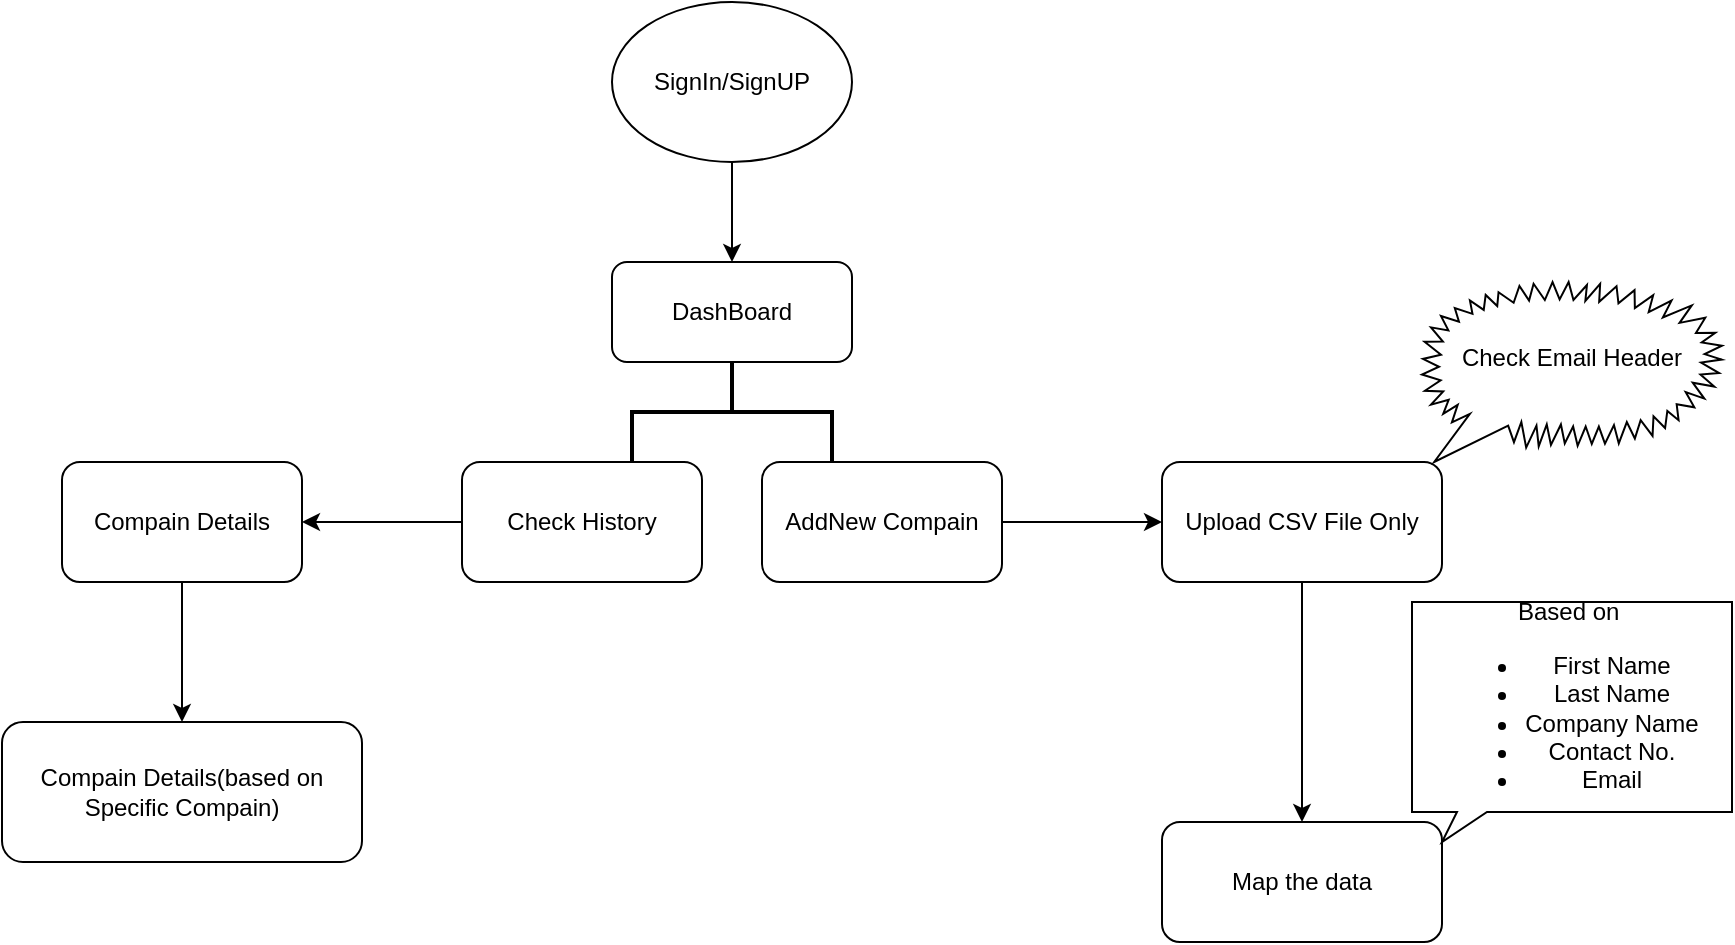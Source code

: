 <mxfile version="25.0.3">
  <diagram name="Page-1" id="yAvOY6v_R_DVjkY3Rf0n">
    <mxGraphModel dx="1257" dy="1774" grid="1" gridSize="10" guides="1" tooltips="1" connect="1" arrows="1" fold="1" page="1" pageScale="1" pageWidth="850" pageHeight="1100" math="0" shadow="0">
      <root>
        <mxCell id="0" />
        <mxCell id="1" parent="0" />
        <mxCell id="ksr5oNeSZPBKfkLmr4XX-3" value="" style="edgeStyle=orthogonalEdgeStyle;rounded=0;orthogonalLoop=1;jettySize=auto;html=1;" edge="1" parent="1" source="ksr5oNeSZPBKfkLmr4XX-1" target="ksr5oNeSZPBKfkLmr4XX-2">
          <mxGeometry relative="1" as="geometry" />
        </mxCell>
        <mxCell id="ksr5oNeSZPBKfkLmr4XX-1" value="SignIn/SignUP" style="ellipse;whiteSpace=wrap;html=1;" vertex="1" parent="1">
          <mxGeometry x="365" y="-1060" width="120" height="80" as="geometry" />
        </mxCell>
        <mxCell id="ksr5oNeSZPBKfkLmr4XX-2" value="DashBoard" style="rounded=1;whiteSpace=wrap;html=1;" vertex="1" parent="1">
          <mxGeometry x="365" y="-930" width="120" height="50" as="geometry" />
        </mxCell>
        <mxCell id="ksr5oNeSZPBKfkLmr4XX-33" value="" style="edgeStyle=orthogonalEdgeStyle;rounded=0;orthogonalLoop=1;jettySize=auto;html=1;" edge="1" parent="1" source="ksr5oNeSZPBKfkLmr4XX-10" target="ksr5oNeSZPBKfkLmr4XX-32">
          <mxGeometry relative="1" as="geometry" />
        </mxCell>
        <mxCell id="ksr5oNeSZPBKfkLmr4XX-10" value="AddNew Compain" style="whiteSpace=wrap;html=1;rounded=1;" vertex="1" parent="1">
          <mxGeometry x="440" y="-830" width="120" height="60" as="geometry" />
        </mxCell>
        <mxCell id="ksr5oNeSZPBKfkLmr4XX-29" value="" style="edgeStyle=orthogonalEdgeStyle;rounded=0;orthogonalLoop=1;jettySize=auto;html=1;" edge="1" parent="1" source="ksr5oNeSZPBKfkLmr4XX-14" target="ksr5oNeSZPBKfkLmr4XX-28">
          <mxGeometry relative="1" as="geometry" />
        </mxCell>
        <mxCell id="ksr5oNeSZPBKfkLmr4XX-14" value="Check History" style="rounded=1;whiteSpace=wrap;html=1;" vertex="1" parent="1">
          <mxGeometry x="290" y="-830" width="120" height="60" as="geometry" />
        </mxCell>
        <mxCell id="ksr5oNeSZPBKfkLmr4XX-23" value="" style="strokeWidth=2;html=1;shape=mxgraph.flowchart.annotation_2;align=left;labelPosition=right;pointerEvents=1;direction=south;" vertex="1" parent="1">
          <mxGeometry x="375" y="-880" width="100" height="50" as="geometry" />
        </mxCell>
        <mxCell id="ksr5oNeSZPBKfkLmr4XX-31" value="" style="edgeStyle=orthogonalEdgeStyle;rounded=0;orthogonalLoop=1;jettySize=auto;html=1;" edge="1" parent="1" source="ksr5oNeSZPBKfkLmr4XX-28" target="ksr5oNeSZPBKfkLmr4XX-30">
          <mxGeometry relative="1" as="geometry" />
        </mxCell>
        <mxCell id="ksr5oNeSZPBKfkLmr4XX-28" value="Compain Details" style="whiteSpace=wrap;html=1;rounded=1;" vertex="1" parent="1">
          <mxGeometry x="90" y="-830" width="120" height="60" as="geometry" />
        </mxCell>
        <mxCell id="ksr5oNeSZPBKfkLmr4XX-30" value="Compain Details(based on Specific Compain)" style="whiteSpace=wrap;html=1;rounded=1;" vertex="1" parent="1">
          <mxGeometry x="60" y="-700" width="180" height="70" as="geometry" />
        </mxCell>
        <mxCell id="ksr5oNeSZPBKfkLmr4XX-35" value="" style="edgeStyle=orthogonalEdgeStyle;rounded=0;orthogonalLoop=1;jettySize=auto;html=1;" edge="1" parent="1" source="ksr5oNeSZPBKfkLmr4XX-32" target="ksr5oNeSZPBKfkLmr4XX-34">
          <mxGeometry relative="1" as="geometry" />
        </mxCell>
        <mxCell id="ksr5oNeSZPBKfkLmr4XX-32" value="Upload CSV File Only" style="whiteSpace=wrap;html=1;rounded=1;" vertex="1" parent="1">
          <mxGeometry x="640" y="-830" width="140" height="60" as="geometry" />
        </mxCell>
        <mxCell id="ksr5oNeSZPBKfkLmr4XX-34" value="Map the data" style="whiteSpace=wrap;html=1;rounded=1;" vertex="1" parent="1">
          <mxGeometry x="640" y="-650" width="140" height="60" as="geometry" />
        </mxCell>
        <mxCell id="ksr5oNeSZPBKfkLmr4XX-36" value="Check Email Header&lt;div&gt;&lt;br&gt;&lt;/div&gt;" style="whiteSpace=wrap;html=1;shape=mxgraph.basic.loud_callout" vertex="1" parent="1">
          <mxGeometry x="770" y="-920" width="150" height="90" as="geometry" />
        </mxCell>
        <mxCell id="ksr5oNeSZPBKfkLmr4XX-37" value="Based on&amp;nbsp;&lt;br&gt;&lt;ul&gt;&lt;li&gt;First Name&lt;br&gt;&lt;/li&gt;&lt;li&gt;Last Name&lt;/li&gt;&lt;li&gt;Company Name&lt;/li&gt;&lt;li&gt;Contact No.&lt;/li&gt;&lt;li&gt;Email&lt;/li&gt;&lt;/ul&gt;" style="whiteSpace=wrap;html=1;shape=mxgraph.basic.rectCallout;dx=30;dy=15;boundedLbl=1;" vertex="1" parent="1">
          <mxGeometry x="765" y="-760" width="160" height="120" as="geometry" />
        </mxCell>
      </root>
    </mxGraphModel>
  </diagram>
</mxfile>
